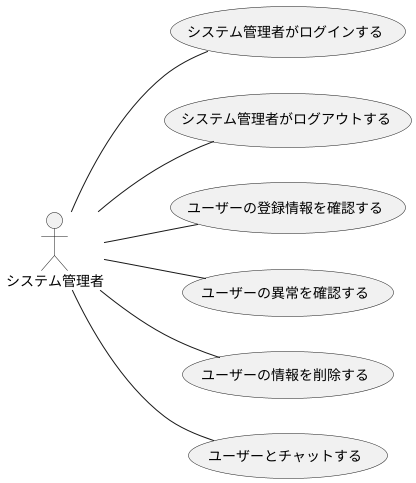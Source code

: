 @startuml システム管理者_usecase
left to right direction
actor システム管理者

システム管理者 -- (システム管理者がログインする)
システム管理者 -- (システム管理者がログアウトする)
システム管理者 -- (ユーザーの登録情報を確認する)
システム管理者 -- (ユーザーの異常を確認する)
システム管理者 -- (ユーザーの情報を削除する)
システム管理者 -- (ユーザーとチャットする)



@enduml